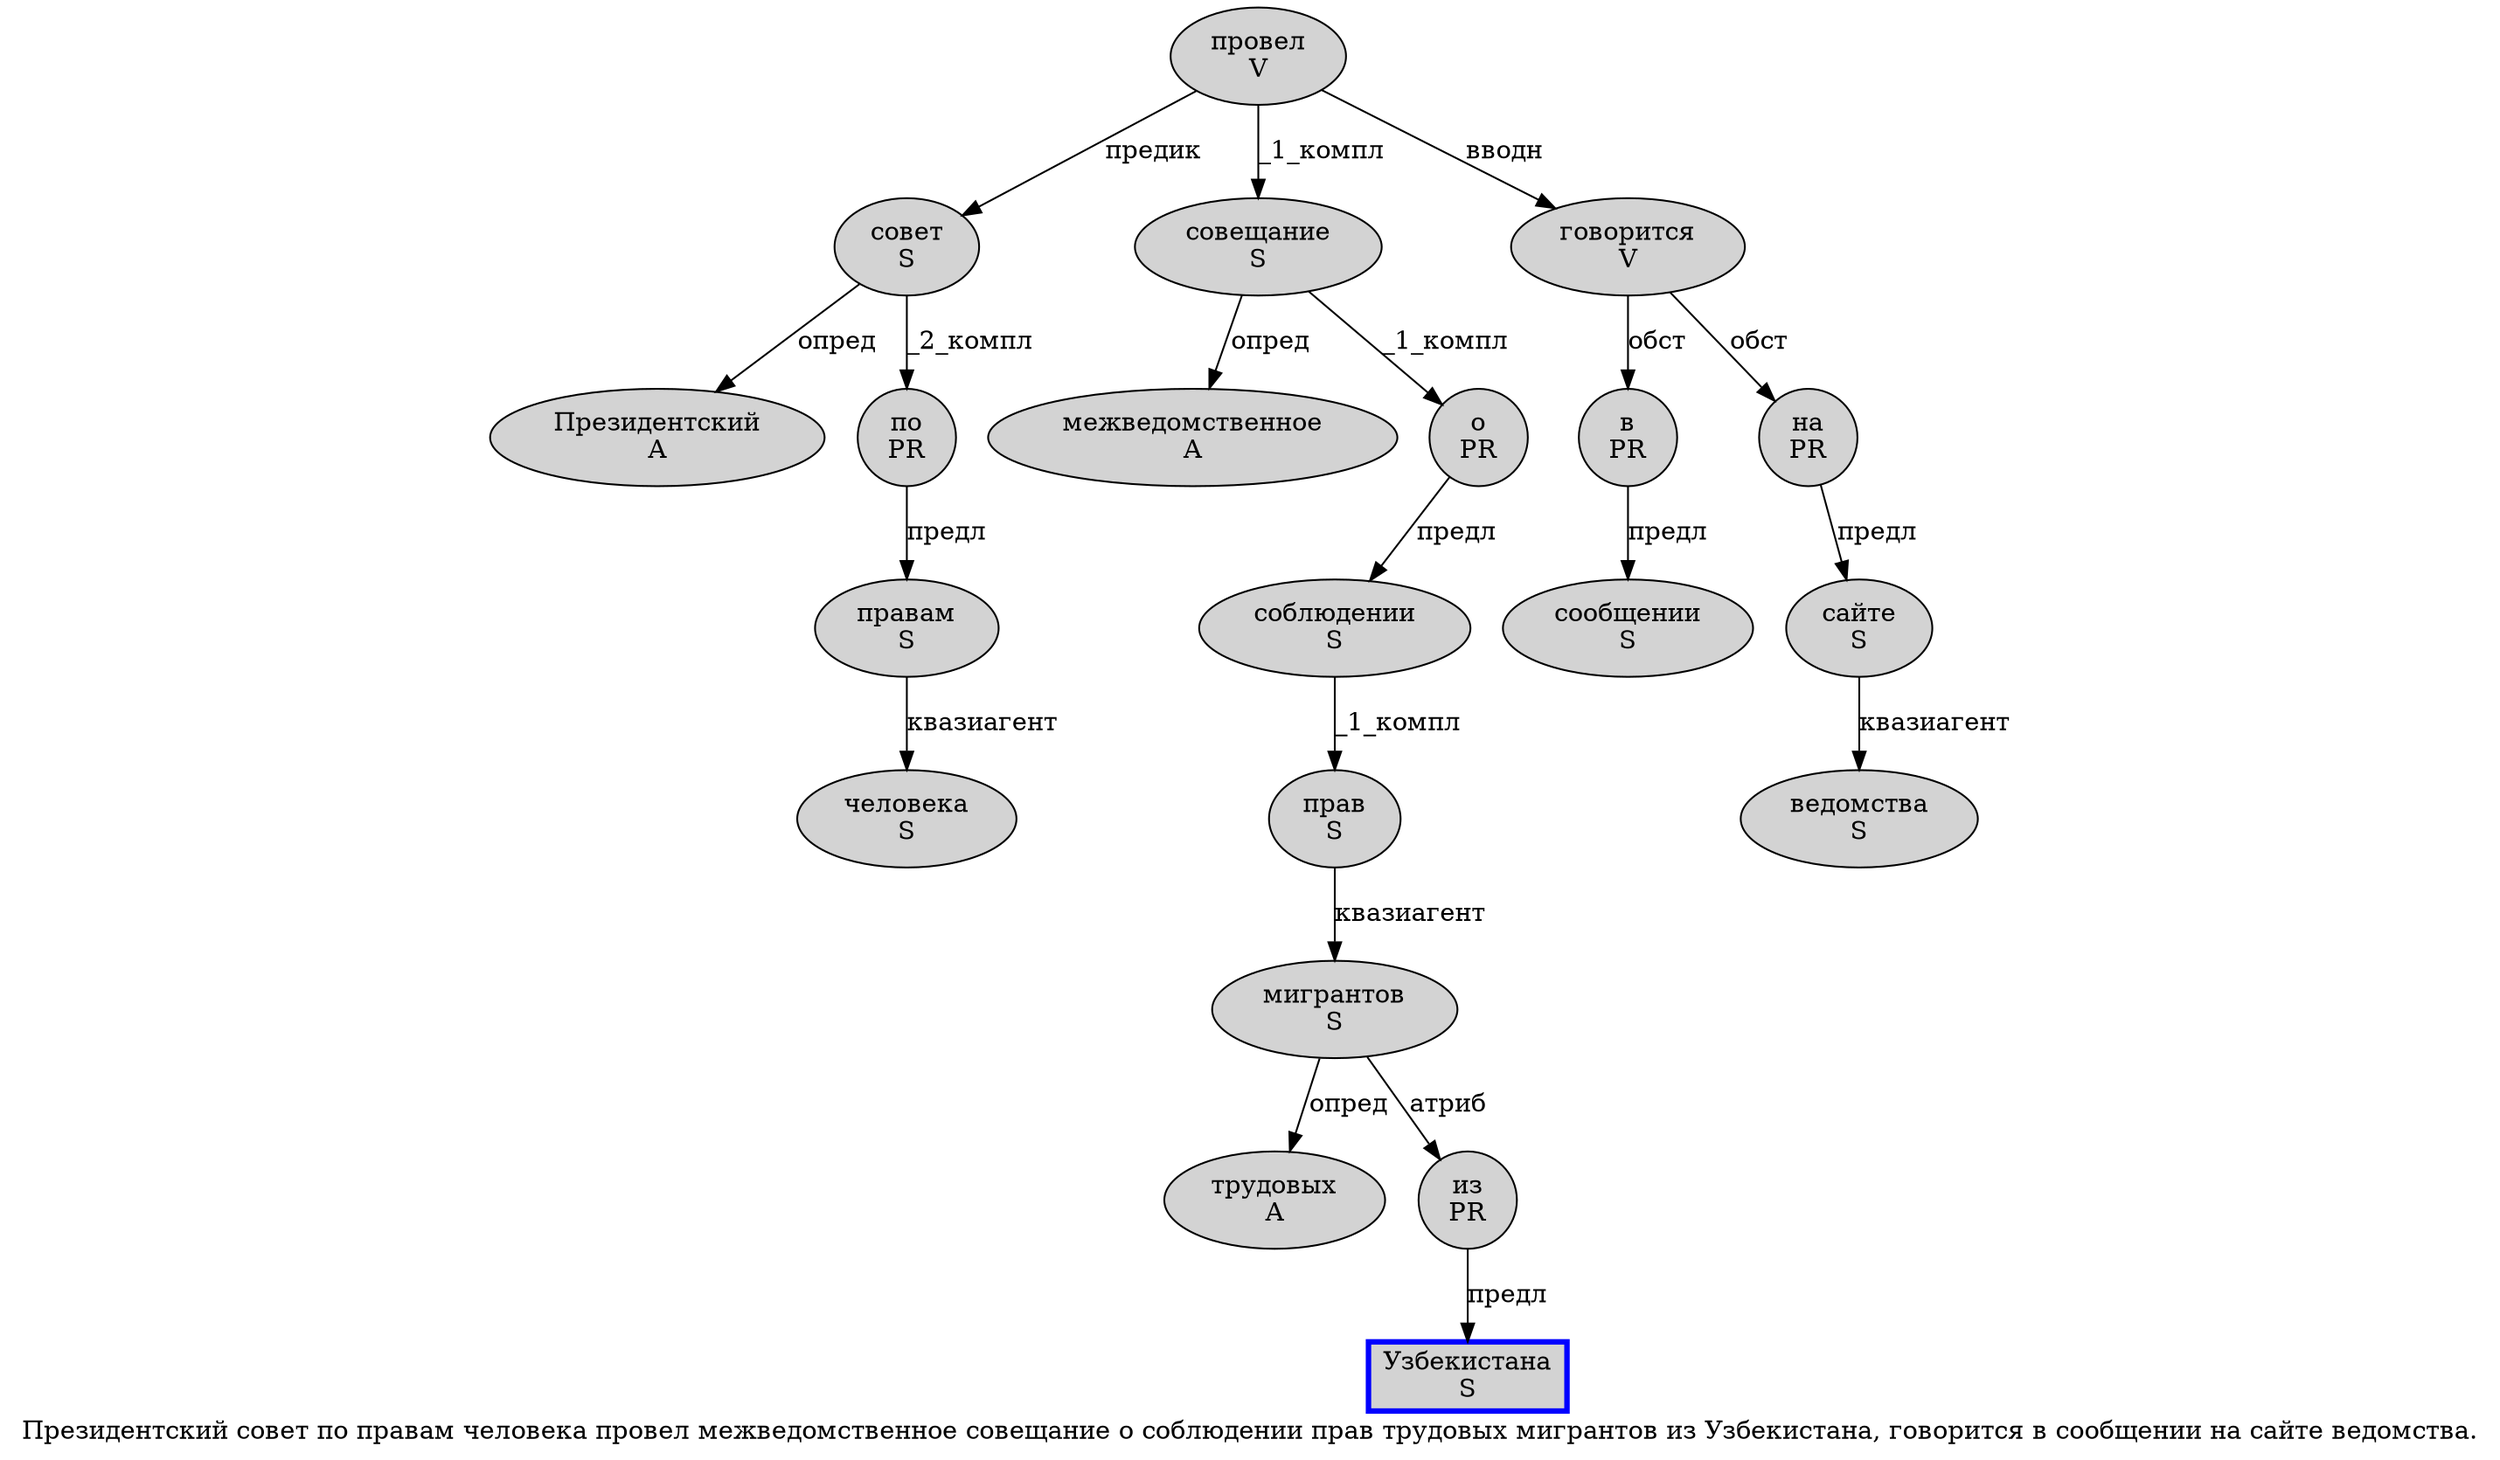 digraph SENTENCE_737 {
	graph [label="Президентский совет по правам человека провел межведомственное совещание о соблюдении прав трудовых мигрантов из Узбекистана, говорится в сообщении на сайте ведомства."]
	node [style=filled]
		0 [label="Президентский
A" color="" fillcolor=lightgray penwidth=1 shape=ellipse]
		1 [label="совет
S" color="" fillcolor=lightgray penwidth=1 shape=ellipse]
		2 [label="по
PR" color="" fillcolor=lightgray penwidth=1 shape=ellipse]
		3 [label="правам
S" color="" fillcolor=lightgray penwidth=1 shape=ellipse]
		4 [label="человека
S" color="" fillcolor=lightgray penwidth=1 shape=ellipse]
		5 [label="провел
V" color="" fillcolor=lightgray penwidth=1 shape=ellipse]
		6 [label="межведомственное
A" color="" fillcolor=lightgray penwidth=1 shape=ellipse]
		7 [label="совещание
S" color="" fillcolor=lightgray penwidth=1 shape=ellipse]
		8 [label="о
PR" color="" fillcolor=lightgray penwidth=1 shape=ellipse]
		9 [label="соблюдении
S" color="" fillcolor=lightgray penwidth=1 shape=ellipse]
		10 [label="прав
S" color="" fillcolor=lightgray penwidth=1 shape=ellipse]
		11 [label="трудовых
A" color="" fillcolor=lightgray penwidth=1 shape=ellipse]
		12 [label="мигрантов
S" color="" fillcolor=lightgray penwidth=1 shape=ellipse]
		13 [label="из
PR" color="" fillcolor=lightgray penwidth=1 shape=ellipse]
		14 [label="Узбекистана
S" color=blue fillcolor=lightgray penwidth=3 shape=box]
		16 [label="говорится
V" color="" fillcolor=lightgray penwidth=1 shape=ellipse]
		17 [label="в
PR" color="" fillcolor=lightgray penwidth=1 shape=ellipse]
		18 [label="сообщении
S" color="" fillcolor=lightgray penwidth=1 shape=ellipse]
		19 [label="на
PR" color="" fillcolor=lightgray penwidth=1 shape=ellipse]
		20 [label="сайте
S" color="" fillcolor=lightgray penwidth=1 shape=ellipse]
		21 [label="ведомства
S" color="" fillcolor=lightgray penwidth=1 shape=ellipse]
			20 -> 21 [label="квазиагент"]
			2 -> 3 [label="предл"]
			10 -> 12 [label="квазиагент"]
			3 -> 4 [label="квазиагент"]
			12 -> 11 [label="опред"]
			12 -> 13 [label="атриб"]
			13 -> 14 [label="предл"]
			19 -> 20 [label="предл"]
			1 -> 0 [label="опред"]
			1 -> 2 [label="_2_компл"]
			8 -> 9 [label="предл"]
			9 -> 10 [label="_1_компл"]
			7 -> 6 [label="опред"]
			7 -> 8 [label="_1_компл"]
			5 -> 1 [label="предик"]
			5 -> 7 [label="_1_компл"]
			5 -> 16 [label="вводн"]
			17 -> 18 [label="предл"]
			16 -> 17 [label="обст"]
			16 -> 19 [label="обст"]
}